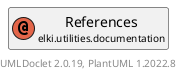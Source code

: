 @startuml
    remove .*\.(Instance|Par|Parameterizer|Factory)$
    set namespaceSeparator none
    hide empty fields
    hide empty methods

    annotation "<size:14>References\n<size:10>elki.utilities.documentation" as elki.utilities.documentation.References [[References.html]]

    center footer UMLDoclet 2.0.19, PlantUML 1.2022.8
@enduml
